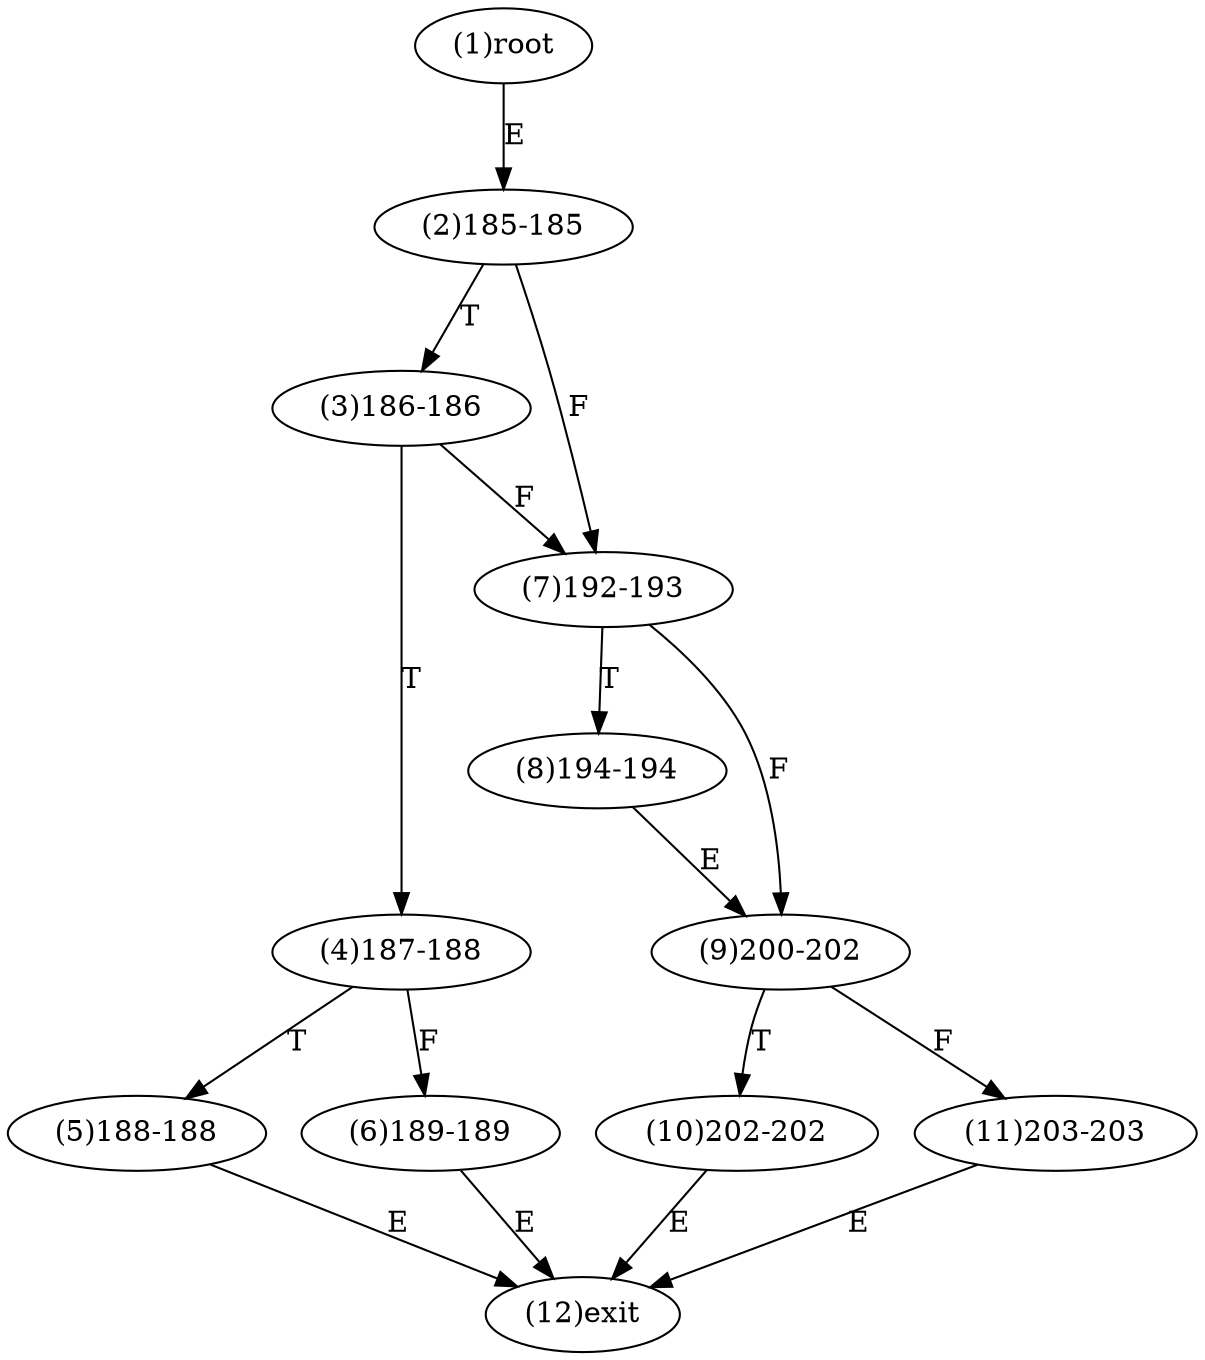 digraph "" { 
1[ label="(1)root"];
2[ label="(2)185-185"];
3[ label="(3)186-186"];
4[ label="(4)187-188"];
5[ label="(5)188-188"];
6[ label="(6)189-189"];
7[ label="(7)192-193"];
8[ label="(8)194-194"];
9[ label="(9)200-202"];
10[ label="(10)202-202"];
11[ label="(11)203-203"];
12[ label="(12)exit"];
1->2[ label="E"];
2->7[ label="F"];
2->3[ label="T"];
3->7[ label="F"];
3->4[ label="T"];
4->6[ label="F"];
4->5[ label="T"];
5->12[ label="E"];
6->12[ label="E"];
7->9[ label="F"];
7->8[ label="T"];
8->9[ label="E"];
9->11[ label="F"];
9->10[ label="T"];
10->12[ label="E"];
11->12[ label="E"];
}